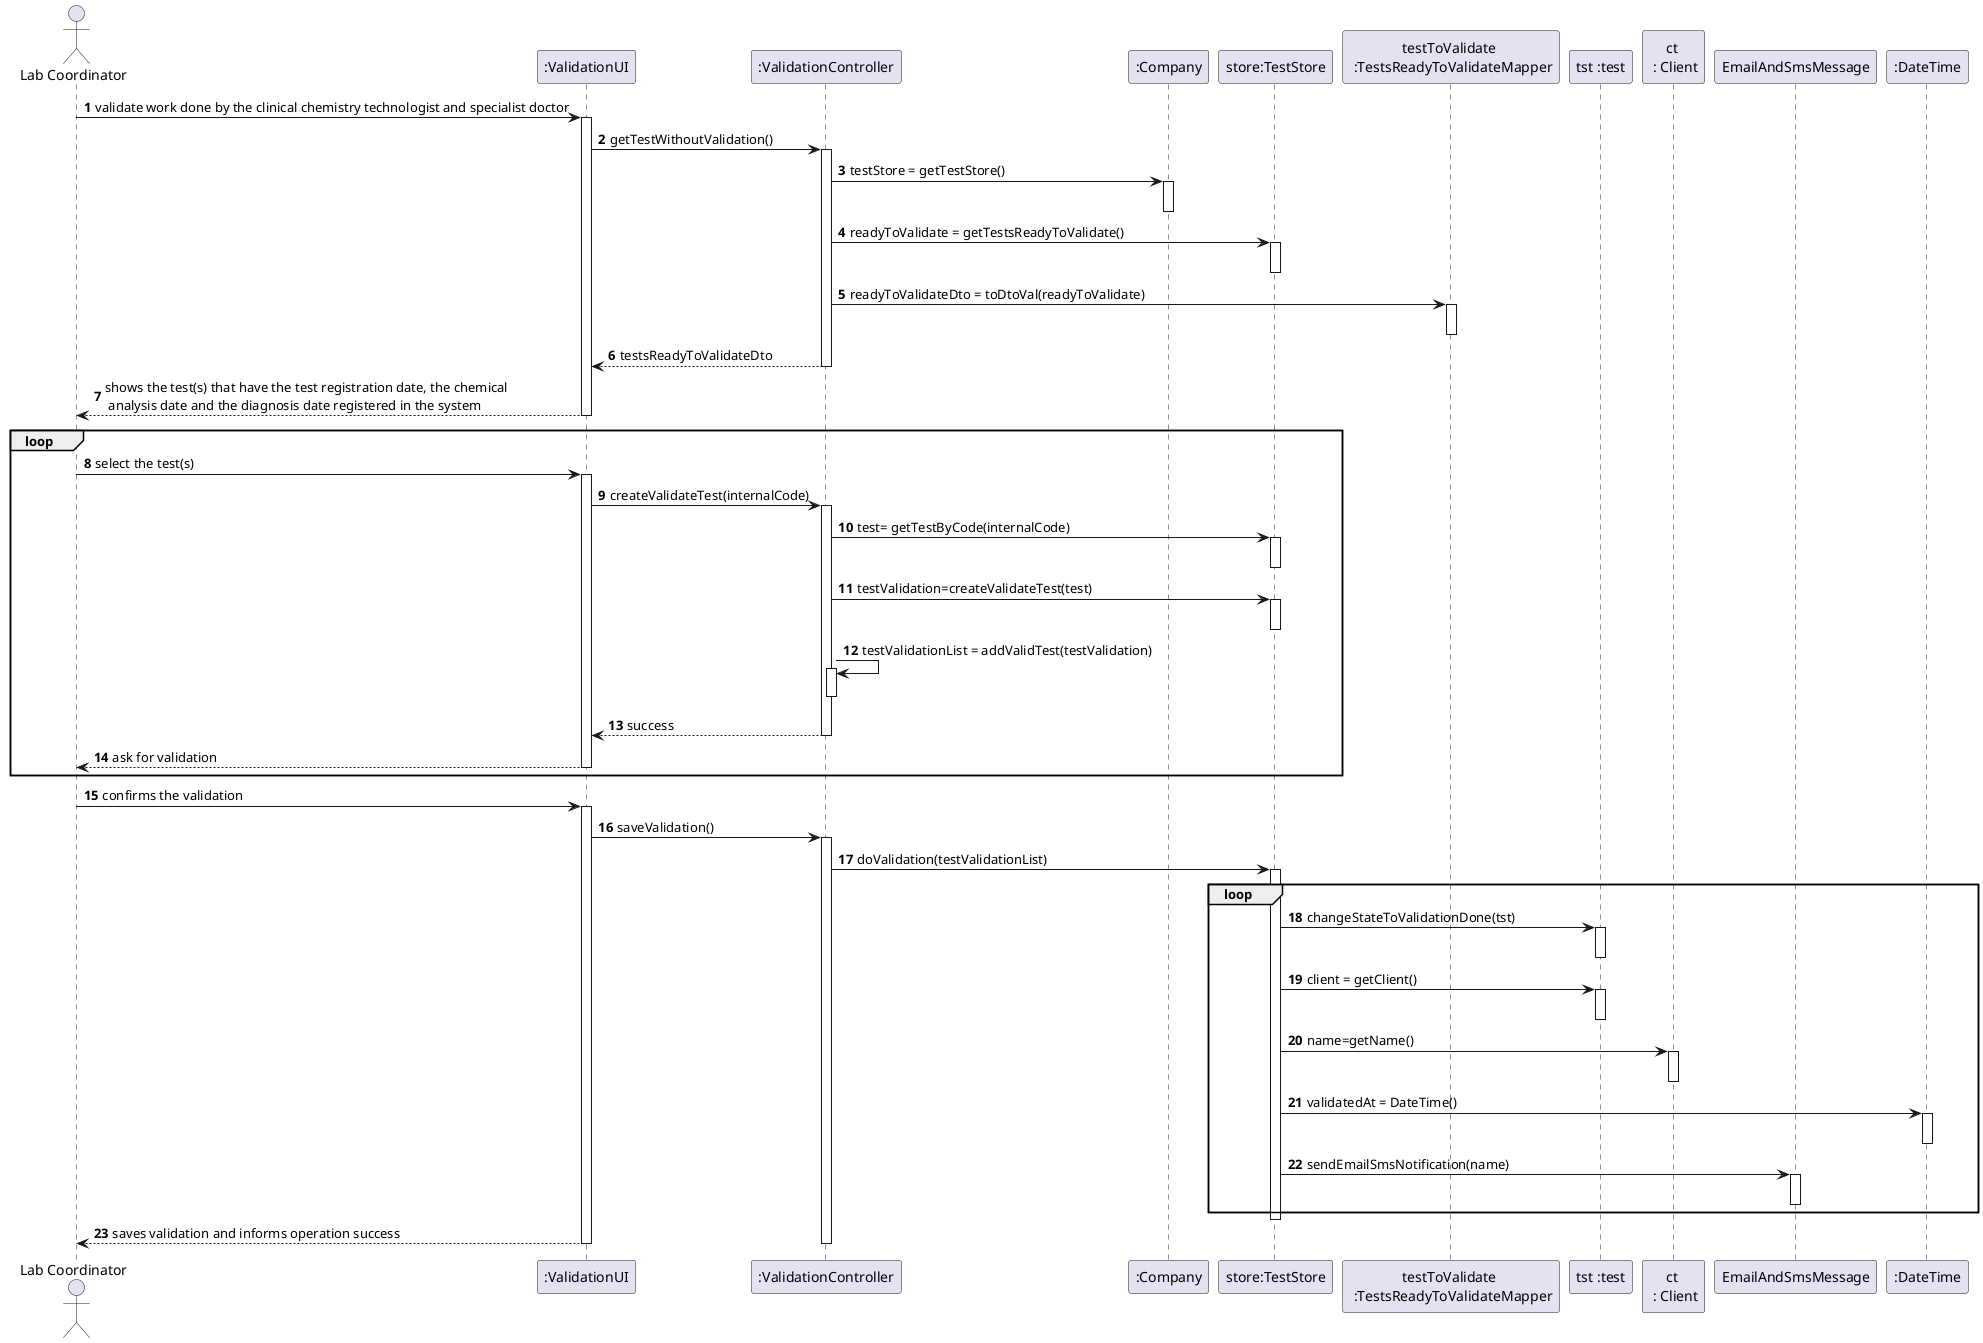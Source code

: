 @startuml
autonumber
'hide footbox
actor "Lab Coordinator" as LC

participant ":ValidationUI" as UI
participant ":ValidationController" as CTRL
participant ":Company" as C
participant "store:TestStore" as TS
participant "testToValidate \n :TestsReadyToValidateMapper" as TVM

participant "tst :test" as TST
participant "ct \n : Client" as CT
participant "EmailAndSmsMessage" as EM
participant ":DateTime" as DT

LC -> UI : validate work done by the clinical chemistry technologist and specialist doctor
activate UI
    UI -> CTRL : getTestWithoutValidation()
    activate CTRL
    CTRL -> C : testStore = getTestStore()
    activate C
    deactivate C
    CTRL -> TS : readyToValidate = getTestsReadyToValidate()
    activate TS
    deactivate TS
    CTRL -> TVM : readyToValidateDto = toDtoVal(readyToValidate)
    activate TVM
    deactivate TVM
    deactivate TVM
    CTRL --> UI : testsReadyToValidateDto
    deactivate CTRL
    UI --> LC : shows the test(s) that have the test registration date, the chemical\n analysis date and the diagnosis date registered in the system
deactivate UI
loop
LC -> UI : select the test(s)
activate UI

UI -> CTRL : createValidateTest(internalCode)
activate CTRL
CTRL -> TS : test= getTestByCode(internalCode)
activate TS
deactivate TS
CTRL -> TS : testValidation=createValidateTest(test)
activate TS
deactivate TS



CTRL -> CTRL : testValidationList = addValidTest(testValidation)
activate CTRL
deactivate CTRL
CTRL --> UI : success
deactivate CTRL

    UI --> LC : ask for validation
    deactivate CTRL
deactivate UI
end
LC -> UI : confirms the validation
activate UI
    UI -> CTRL : saveValidation()
    activate CTRL
    CTRL -> TS : doValidation(testValidationList)
    loop
    activate TS
    TS -> TST : changeStateToValidationDone(tst)
    activate TST
    deactivate TST
    TS -> TST : client = getClient()
    activate TST
    deactivate TST
    TS -> CT : name=getName()
    activate CT
    deactivate CT
    TS -> DT : validatedAt = DateTime()
    activate DT
        deactivate DT
    TS -> EM : sendEmailSmsNotification(name)
    activate EM
        deactivate EM
   end


    deactivate TS


UI --> LC : saves validation and informs operation success
deactivate C
deactivate UI
deactivate CTRL

@enduml
